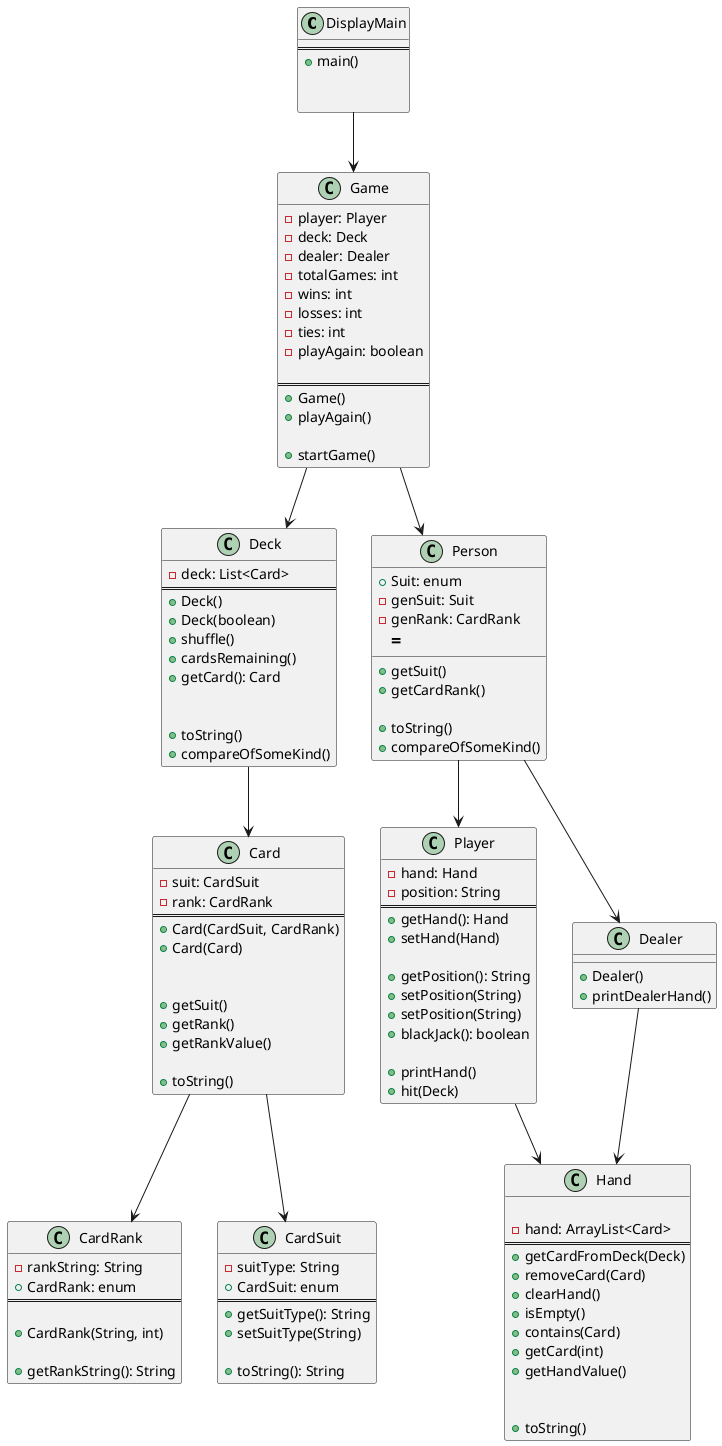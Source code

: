 @startuml


class DisplayMain {
==
  + main() 
  

}

DisplayMain --> Game
Game --> Deck
Deck --> Card
Card --> CardRank
Card --> CardSuit

Game --> Person
Person --> Player
Person --> Dealer
Player --> Hand
Dealer --> Hand

class Card {
    -suit: CardSuit
    -rank: CardRank
==
  + Card(CardSuit, CardRank)
  + Card(Card)

  
  + getSuit() 
  + getRank()
  + getRankValue()

  + toString()
}


class Hand {

    -hand: ArrayList<Card>
==
  + getCardFromDeck(Deck) 
  + removeCard(Card)
  + clearHand()
  + isEmpty()
  + contains(Card)
  + getCard(int)
  + getHandValue()


  + toString()
}


class Deck {
    -deck: List<Card>
==
  + Deck()
  + Deck(boolean)
  + shuffle() 
  + cardsRemaining()
  + getCard(): Card


  + toString()
  + compareOfSomeKind()
}

class Game {
    -player: Player
    -deck: Deck
    -dealer: Dealer
    -totalGames: int
    -wins: int
    -losses: int
    -ties: int
    -playAgain: boolean

==
  + Game() 
  + playAgain()

  + startGame()
}

class Person {
    +Suit: enum
    -genSuit: Suit
    -genRank: CardRank
== 
  + getSuit() 
  + getCardRank()

  + toString()
  + compareOfSomeKind()
}

class Player {
    -hand: Hand
    -position: String
==
  + getHand(): Hand 
  + setHand(Hand)

  + getPosition(): String
  + setPosition(String)
  + setPosition(String)
  + blackJack(): boolean

  + printHand() 
  + hit(Deck)
}

class Dealer {

  + Dealer() 
  + printDealerHand()

}

class CardRank {
    -rankString: String
    +CardRank: enum
==

  + CardRank(String, int)

  + getRankString(): String 
}

class CardSuit {
    -suitType: String
    +CardSuit: enum
==
  + getSuitType(): String
  + setSuitType(String)

  + toString(): String 
}


@enduml
